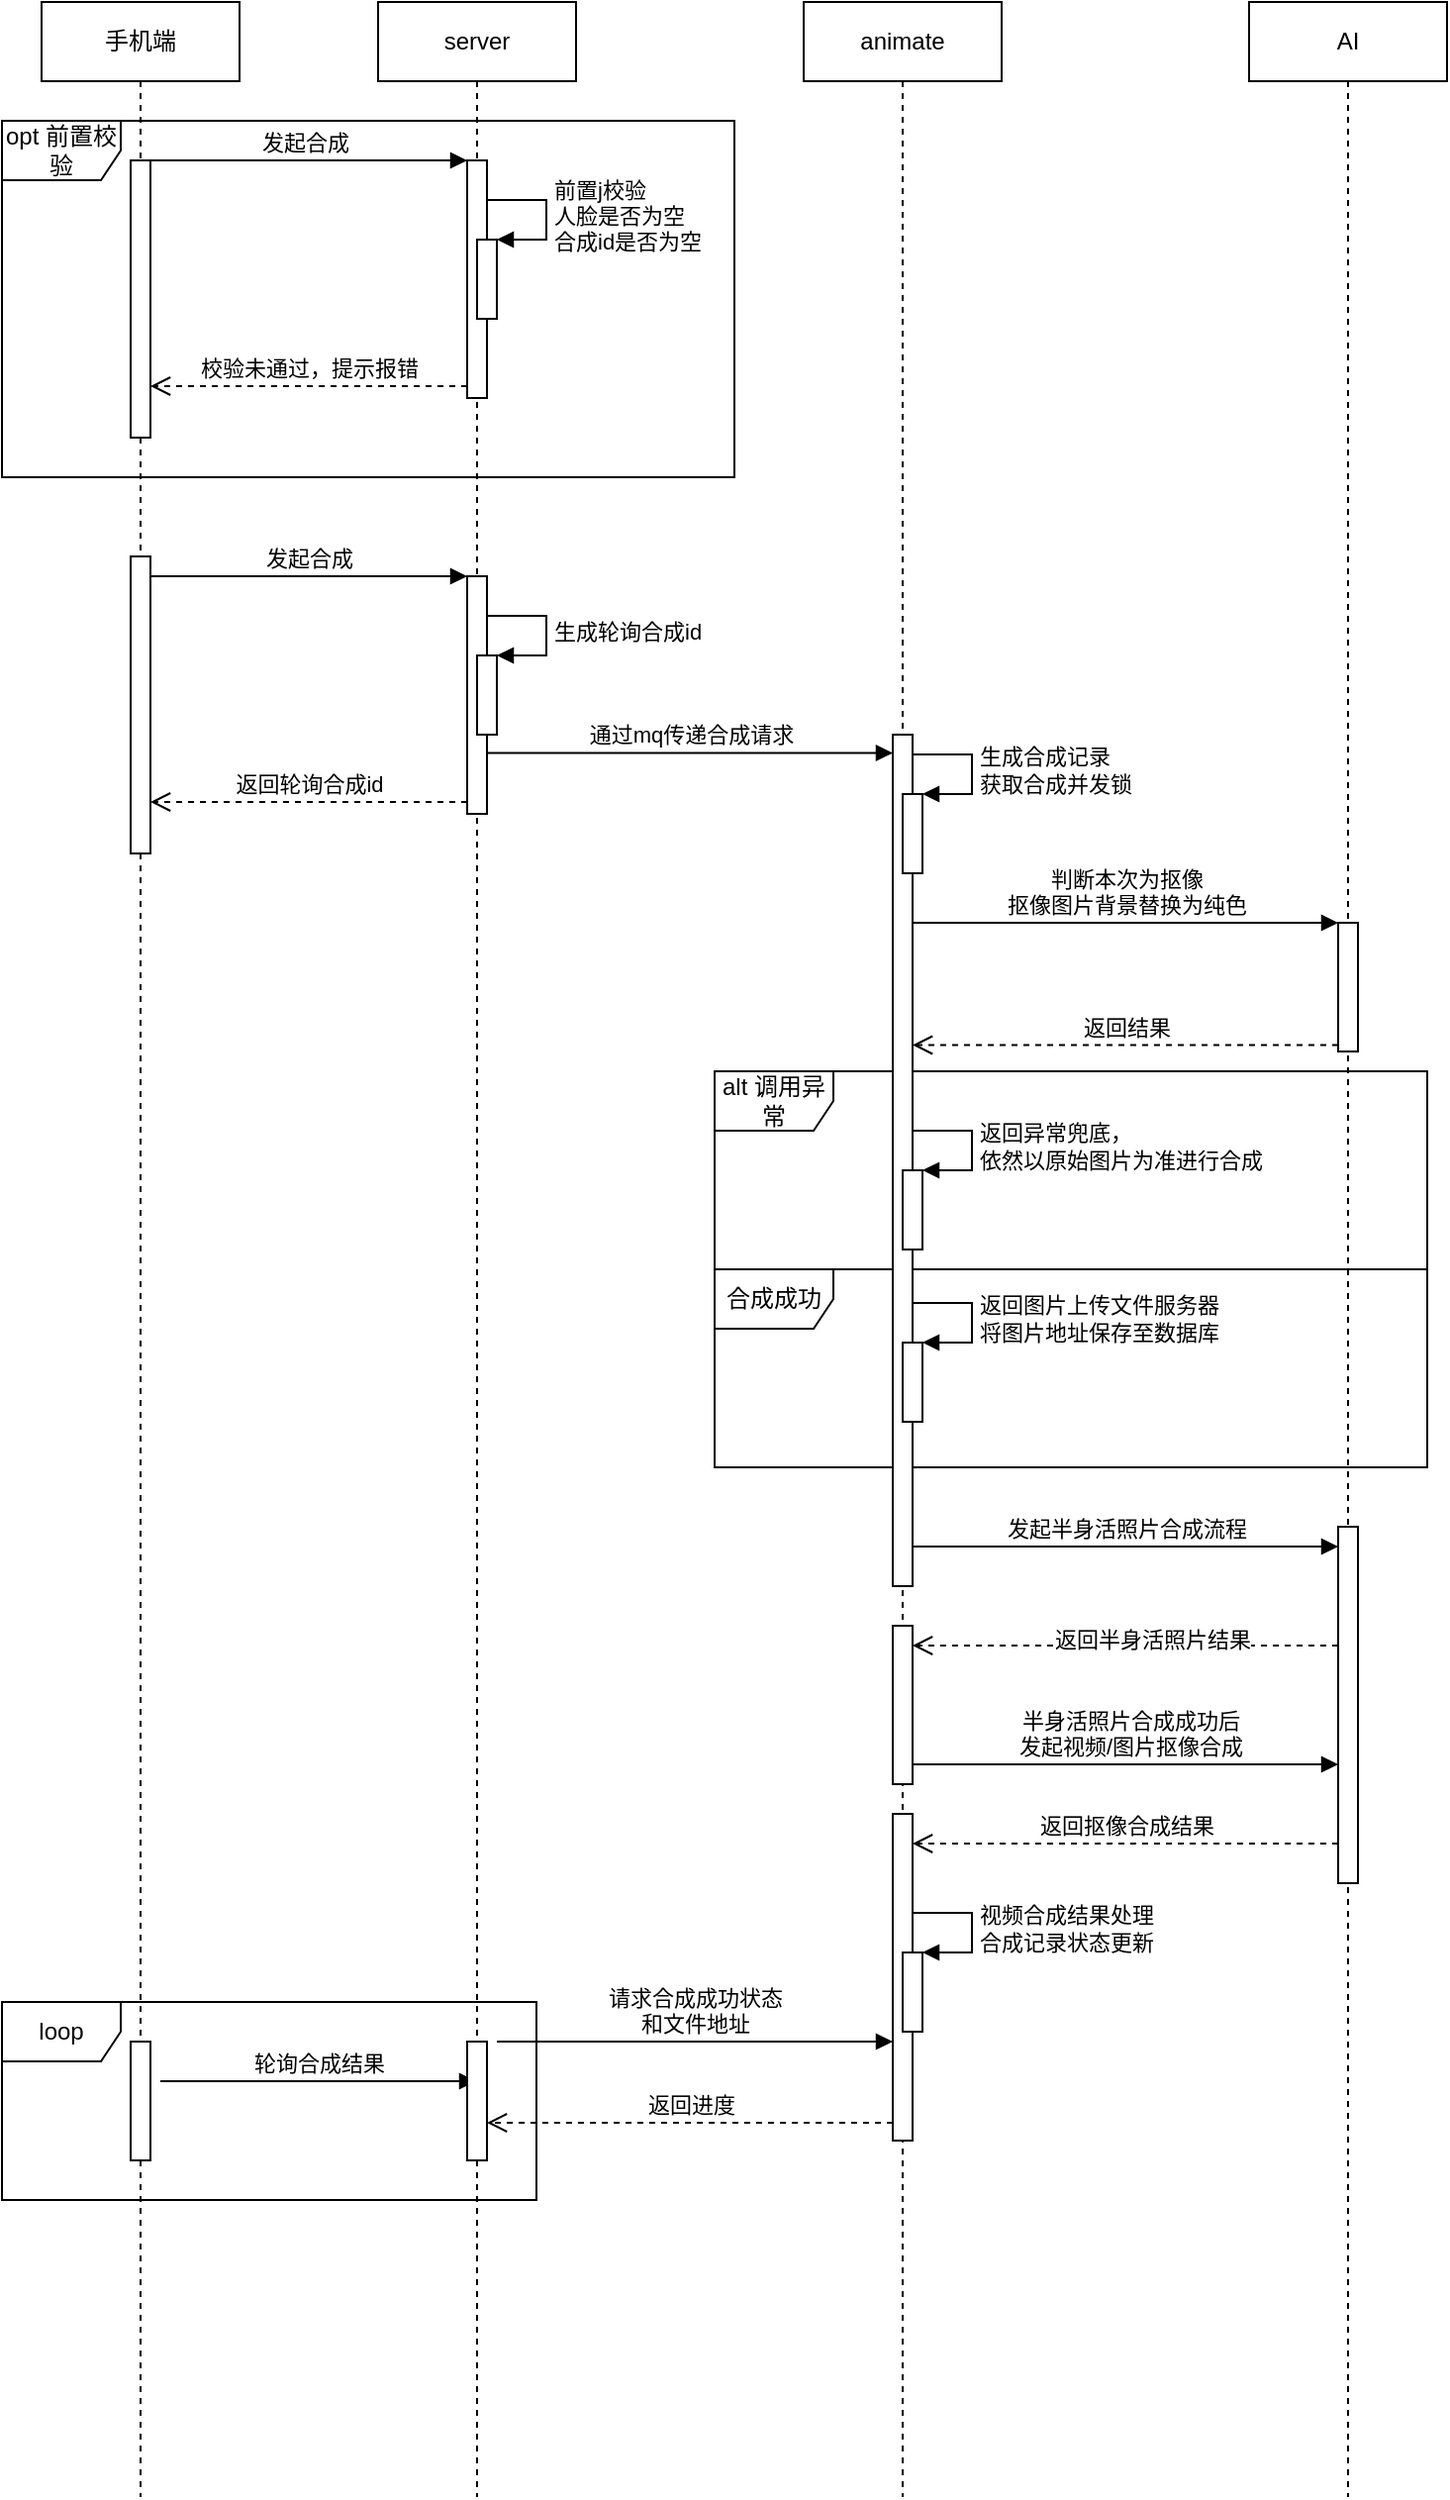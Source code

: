 <mxfile version="20.4.0" type="github">
  <diagram id="kgpKYQtTHZ0yAKxKKP6v" name="Page-1">
    <mxGraphModel dx="1108" dy="450" grid="1" gridSize="10" guides="1" tooltips="1" connect="1" arrows="1" fold="1" page="1" pageScale="1" pageWidth="850" pageHeight="1100" math="0" shadow="0">
      <root>
        <mxCell id="0" />
        <mxCell id="1" parent="0" />
        <mxCell id="8Sy3oIbI1-4WFIKuDqXK-81" value="合成成功" style="shape=umlFrame;whiteSpace=wrap;html=1;" vertex="1" parent="1">
          <mxGeometry x="380" y="820" width="360" height="100" as="geometry" />
        </mxCell>
        <mxCell id="8Sy3oIbI1-4WFIKuDqXK-80" value="alt 调用异常" style="shape=umlFrame;whiteSpace=wrap;html=1;" vertex="1" parent="1">
          <mxGeometry x="380" y="720" width="360" height="100" as="geometry" />
        </mxCell>
        <mxCell id="8Sy3oIbI1-4WFIKuDqXK-32" value="opt 前置校验" style="shape=umlFrame;whiteSpace=wrap;html=1;" vertex="1" parent="1">
          <mxGeometry x="20" y="240" width="370" height="180" as="geometry" />
        </mxCell>
        <mxCell id="8Sy3oIbI1-4WFIKuDqXK-1" value="手机端" style="shape=umlLifeline;perimeter=lifelinePerimeter;whiteSpace=wrap;html=1;container=1;collapsible=0;recursiveResize=0;outlineConnect=0;" vertex="1" parent="1">
          <mxGeometry x="40" y="180" width="100" height="1260" as="geometry" />
        </mxCell>
        <mxCell id="8Sy3oIbI1-4WFIKuDqXK-18" value="" style="html=1;points=[];perimeter=orthogonalPerimeter;" vertex="1" parent="8Sy3oIbI1-4WFIKuDqXK-1">
          <mxGeometry x="45" y="80" width="10" height="140" as="geometry" />
        </mxCell>
        <mxCell id="8Sy3oIbI1-4WFIKuDqXK-34" value="" style="html=1;points=[];perimeter=orthogonalPerimeter;" vertex="1" parent="8Sy3oIbI1-4WFIKuDqXK-1">
          <mxGeometry x="45" y="280" width="10" height="150" as="geometry" />
        </mxCell>
        <mxCell id="8Sy3oIbI1-4WFIKuDqXK-84" value="" style="html=1;points=[];perimeter=orthogonalPerimeter;" vertex="1" parent="8Sy3oIbI1-4WFIKuDqXK-1">
          <mxGeometry x="45" y="1030" width="10" height="60" as="geometry" />
        </mxCell>
        <mxCell id="8Sy3oIbI1-4WFIKuDqXK-97" value="轮询合成结果" style="html=1;verticalAlign=bottom;endArrow=block;rounded=0;" edge="1" parent="8Sy3oIbI1-4WFIKuDqXK-1" target="8Sy3oIbI1-4WFIKuDqXK-2">
          <mxGeometry width="80" relative="1" as="geometry">
            <mxPoint x="60" y="1050" as="sourcePoint" />
            <mxPoint x="140" y="1050" as="targetPoint" />
          </mxGeometry>
        </mxCell>
        <mxCell id="8Sy3oIbI1-4WFIKuDqXK-2" value="server" style="shape=umlLifeline;perimeter=lifelinePerimeter;whiteSpace=wrap;html=1;container=1;collapsible=0;recursiveResize=0;outlineConnect=0;" vertex="1" parent="1">
          <mxGeometry x="210" y="180" width="100" height="1260" as="geometry" />
        </mxCell>
        <mxCell id="8Sy3oIbI1-4WFIKuDqXK-14" value="" style="html=1;points=[];perimeter=orthogonalPerimeter;" vertex="1" parent="8Sy3oIbI1-4WFIKuDqXK-2">
          <mxGeometry x="45" y="80" width="10" height="120" as="geometry" />
        </mxCell>
        <mxCell id="8Sy3oIbI1-4WFIKuDqXK-26" value="" style="html=1;points=[];perimeter=orthogonalPerimeter;" vertex="1" parent="8Sy3oIbI1-4WFIKuDqXK-2">
          <mxGeometry x="50" y="120" width="10" height="40" as="geometry" />
        </mxCell>
        <mxCell id="8Sy3oIbI1-4WFIKuDqXK-27" value="前置j校验&lt;br&gt;人脸是否为空&lt;br&gt;合成id是否为空" style="edgeStyle=orthogonalEdgeStyle;html=1;align=left;spacingLeft=2;endArrow=block;rounded=0;entryX=1;entryY=0;" edge="1" target="8Sy3oIbI1-4WFIKuDqXK-26" parent="8Sy3oIbI1-4WFIKuDqXK-2">
          <mxGeometry relative="1" as="geometry">
            <mxPoint x="55" y="100" as="sourcePoint" />
            <Array as="points">
              <mxPoint x="85" y="100" />
            </Array>
          </mxGeometry>
        </mxCell>
        <mxCell id="8Sy3oIbI1-4WFIKuDqXK-91" value="" style="html=1;points=[];perimeter=orthogonalPerimeter;" vertex="1" parent="8Sy3oIbI1-4WFIKuDqXK-2">
          <mxGeometry x="45" y="1030" width="10" height="60" as="geometry" />
        </mxCell>
        <mxCell id="8Sy3oIbI1-4WFIKuDqXK-95" value="请求合成成功状态&lt;br&gt;和文件地址" style="html=1;verticalAlign=bottom;endArrow=block;rounded=0;" edge="1" parent="8Sy3oIbI1-4WFIKuDqXK-2" target="8Sy3oIbI1-4WFIKuDqXK-86">
          <mxGeometry width="80" relative="1" as="geometry">
            <mxPoint x="60" y="1030" as="sourcePoint" />
            <mxPoint x="140" y="1030" as="targetPoint" />
          </mxGeometry>
        </mxCell>
        <mxCell id="8Sy3oIbI1-4WFIKuDqXK-3" value="animate" style="shape=umlLifeline;perimeter=lifelinePerimeter;whiteSpace=wrap;html=1;container=1;collapsible=0;recursiveResize=0;outlineConnect=0;" vertex="1" parent="1">
          <mxGeometry x="425" y="180" width="100" height="1260" as="geometry" />
        </mxCell>
        <mxCell id="8Sy3oIbI1-4WFIKuDqXK-42" value="" style="html=1;points=[];perimeter=orthogonalPerimeter;" vertex="1" parent="8Sy3oIbI1-4WFIKuDqXK-3">
          <mxGeometry x="45" y="370" width="10" height="430" as="geometry" />
        </mxCell>
        <mxCell id="8Sy3oIbI1-4WFIKuDqXK-59" value="" style="html=1;points=[];perimeter=orthogonalPerimeter;" vertex="1" parent="8Sy3oIbI1-4WFIKuDqXK-3">
          <mxGeometry x="50" y="400" width="10" height="40" as="geometry" />
        </mxCell>
        <mxCell id="8Sy3oIbI1-4WFIKuDqXK-60" value="生成合成记录&lt;br&gt;获取合成并发锁" style="edgeStyle=orthogonalEdgeStyle;html=1;align=left;spacingLeft=2;endArrow=block;rounded=0;entryX=1;entryY=0;" edge="1" target="8Sy3oIbI1-4WFIKuDqXK-59" parent="8Sy3oIbI1-4WFIKuDqXK-3">
          <mxGeometry relative="1" as="geometry">
            <mxPoint x="55" y="380" as="sourcePoint" />
            <Array as="points">
              <mxPoint x="85" y="380" />
            </Array>
          </mxGeometry>
        </mxCell>
        <mxCell id="8Sy3oIbI1-4WFIKuDqXK-68" value="" style="html=1;points=[];perimeter=orthogonalPerimeter;" vertex="1" parent="8Sy3oIbI1-4WFIKuDqXK-3">
          <mxGeometry x="50" y="677" width="10" height="40" as="geometry" />
        </mxCell>
        <mxCell id="8Sy3oIbI1-4WFIKuDqXK-69" value="返回图片上传文件服务器&lt;br&gt;将图片地址保存至数据库" style="edgeStyle=orthogonalEdgeStyle;html=1;align=left;spacingLeft=2;endArrow=block;rounded=0;entryX=1;entryY=0;" edge="1" target="8Sy3oIbI1-4WFIKuDqXK-68" parent="8Sy3oIbI1-4WFIKuDqXK-3">
          <mxGeometry relative="1" as="geometry">
            <mxPoint x="55" y="657" as="sourcePoint" />
            <Array as="points">
              <mxPoint x="85" y="657" />
            </Array>
          </mxGeometry>
        </mxCell>
        <mxCell id="8Sy3oIbI1-4WFIKuDqXK-78" value="" style="html=1;points=[];perimeter=orthogonalPerimeter;" vertex="1" parent="8Sy3oIbI1-4WFIKuDqXK-3">
          <mxGeometry x="50" y="590" width="10" height="40" as="geometry" />
        </mxCell>
        <mxCell id="8Sy3oIbI1-4WFIKuDqXK-79" value="返回异常兜底，&lt;br&gt;依然以原始图片为准进行合成" style="edgeStyle=orthogonalEdgeStyle;html=1;align=left;spacingLeft=2;endArrow=block;rounded=0;entryX=1;entryY=0;" edge="1" target="8Sy3oIbI1-4WFIKuDqXK-78" parent="8Sy3oIbI1-4WFIKuDqXK-3">
          <mxGeometry relative="1" as="geometry">
            <mxPoint x="55" y="570" as="sourcePoint" />
            <Array as="points">
              <mxPoint x="85" y="570" />
            </Array>
          </mxGeometry>
        </mxCell>
        <mxCell id="8Sy3oIbI1-4WFIKuDqXK-85" value="" style="html=1;points=[];perimeter=orthogonalPerimeter;" vertex="1" parent="8Sy3oIbI1-4WFIKuDqXK-3">
          <mxGeometry x="45" y="820" width="10" height="80" as="geometry" />
        </mxCell>
        <mxCell id="8Sy3oIbI1-4WFIKuDqXK-86" value="" style="html=1;points=[];perimeter=orthogonalPerimeter;" vertex="1" parent="8Sy3oIbI1-4WFIKuDqXK-3">
          <mxGeometry x="45" y="915" width="10" height="165" as="geometry" />
        </mxCell>
        <mxCell id="8Sy3oIbI1-4WFIKuDqXK-89" value="" style="html=1;points=[];perimeter=orthogonalPerimeter;" vertex="1" parent="8Sy3oIbI1-4WFIKuDqXK-3">
          <mxGeometry x="50" y="985" width="10" height="40" as="geometry" />
        </mxCell>
        <mxCell id="8Sy3oIbI1-4WFIKuDqXK-90" value="视频合成结果处理&lt;br&gt;合成记录状态更新" style="edgeStyle=orthogonalEdgeStyle;html=1;align=left;spacingLeft=2;endArrow=block;rounded=0;entryX=1;entryY=0;" edge="1" target="8Sy3oIbI1-4WFIKuDqXK-89" parent="8Sy3oIbI1-4WFIKuDqXK-3">
          <mxGeometry relative="1" as="geometry">
            <mxPoint x="55" y="965" as="sourcePoint" />
            <Array as="points">
              <mxPoint x="85" y="965" />
            </Array>
          </mxGeometry>
        </mxCell>
        <mxCell id="8Sy3oIbI1-4WFIKuDqXK-4" value="AI" style="shape=umlLifeline;perimeter=lifelinePerimeter;whiteSpace=wrap;html=1;container=1;collapsible=0;recursiveResize=0;outlineConnect=0;" vertex="1" parent="1">
          <mxGeometry x="650" y="180" width="100" height="1260" as="geometry" />
        </mxCell>
        <mxCell id="8Sy3oIbI1-4WFIKuDqXK-65" value="" style="html=1;points=[];perimeter=orthogonalPerimeter;" vertex="1" parent="8Sy3oIbI1-4WFIKuDqXK-4">
          <mxGeometry x="45" y="465" width="10" height="65" as="geometry" />
        </mxCell>
        <mxCell id="8Sy3oIbI1-4WFIKuDqXK-70" value="" style="html=1;points=[];perimeter=orthogonalPerimeter;" vertex="1" parent="8Sy3oIbI1-4WFIKuDqXK-4">
          <mxGeometry x="45" y="770" width="10" height="180" as="geometry" />
        </mxCell>
        <mxCell id="8Sy3oIbI1-4WFIKuDqXK-15" value="发起合成" style="html=1;verticalAlign=bottom;endArrow=block;entryX=0;entryY=0;rounded=0;" edge="1" target="8Sy3oIbI1-4WFIKuDqXK-14" parent="1" source="8Sy3oIbI1-4WFIKuDqXK-1">
          <mxGeometry relative="1" as="geometry">
            <mxPoint x="185" y="260" as="sourcePoint" />
          </mxGeometry>
        </mxCell>
        <mxCell id="8Sy3oIbI1-4WFIKuDqXK-16" value="校验未通过，提示报错" style="html=1;verticalAlign=bottom;endArrow=open;dashed=1;endSize=8;exitX=0;exitY=0.95;rounded=0;" edge="1" source="8Sy3oIbI1-4WFIKuDqXK-14" parent="1" target="8Sy3oIbI1-4WFIKuDqXK-18">
          <mxGeometry relative="1" as="geometry">
            <mxPoint x="185" y="336" as="targetPoint" />
          </mxGeometry>
        </mxCell>
        <mxCell id="8Sy3oIbI1-4WFIKuDqXK-37" value="发起合成" style="html=1;verticalAlign=bottom;endArrow=block;entryX=0;entryY=0;rounded=0;" edge="1" target="8Sy3oIbI1-4WFIKuDqXK-36" parent="1" source="8Sy3oIbI1-4WFIKuDqXK-34">
          <mxGeometry relative="1" as="geometry">
            <mxPoint x="185" y="510" as="sourcePoint" />
          </mxGeometry>
        </mxCell>
        <mxCell id="8Sy3oIbI1-4WFIKuDqXK-36" value="" style="html=1;points=[];perimeter=orthogonalPerimeter;" vertex="1" parent="1">
          <mxGeometry x="255" y="470" width="10" height="120" as="geometry" />
        </mxCell>
        <mxCell id="8Sy3oIbI1-4WFIKuDqXK-44" value="通过mq传递合成请求" style="html=1;verticalAlign=bottom;endArrow=block;rounded=0;" edge="1" parent="1" target="8Sy3oIbI1-4WFIKuDqXK-42">
          <mxGeometry width="80" relative="1" as="geometry">
            <mxPoint x="265" y="559.25" as="sourcePoint" />
            <mxPoint x="450" y="560" as="targetPoint" />
          </mxGeometry>
        </mxCell>
        <mxCell id="8Sy3oIbI1-4WFIKuDqXK-38" value="返回轮询合成id" style="html=1;verticalAlign=bottom;endArrow=open;dashed=1;endSize=8;exitX=0;exitY=0.95;rounded=0;" edge="1" source="8Sy3oIbI1-4WFIKuDqXK-36" parent="1" target="8Sy3oIbI1-4WFIKuDqXK-34">
          <mxGeometry relative="1" as="geometry">
            <mxPoint x="185" y="586" as="targetPoint" />
          </mxGeometry>
        </mxCell>
        <mxCell id="8Sy3oIbI1-4WFIKuDqXK-49" value="" style="html=1;points=[];perimeter=orthogonalPerimeter;" vertex="1" parent="1">
          <mxGeometry x="260" y="510" width="10" height="40" as="geometry" />
        </mxCell>
        <mxCell id="8Sy3oIbI1-4WFIKuDqXK-50" value="生成轮询合成id" style="edgeStyle=orthogonalEdgeStyle;html=1;align=left;spacingLeft=2;endArrow=block;rounded=0;entryX=1;entryY=0;" edge="1" target="8Sy3oIbI1-4WFIKuDqXK-49" parent="1">
          <mxGeometry relative="1" as="geometry">
            <mxPoint x="265" y="490" as="sourcePoint" />
            <Array as="points">
              <mxPoint x="295" y="490" />
            </Array>
          </mxGeometry>
        </mxCell>
        <mxCell id="8Sy3oIbI1-4WFIKuDqXK-66" value="判断本次为抠像&lt;br&gt;抠像图片背景替换为纯色" style="html=1;verticalAlign=bottom;endArrow=block;entryX=0;entryY=0;rounded=0;" edge="1" target="8Sy3oIbI1-4WFIKuDqXK-65" parent="1" source="8Sy3oIbI1-4WFIKuDqXK-42">
          <mxGeometry relative="1" as="geometry">
            <mxPoint x="565" y="645" as="sourcePoint" />
          </mxGeometry>
        </mxCell>
        <mxCell id="8Sy3oIbI1-4WFIKuDqXK-67" value="返回结果" style="html=1;verticalAlign=bottom;endArrow=open;dashed=1;endSize=8;exitX=0;exitY=0.95;rounded=0;" edge="1" source="8Sy3oIbI1-4WFIKuDqXK-65" parent="1" target="8Sy3oIbI1-4WFIKuDqXK-42">
          <mxGeometry relative="1" as="geometry">
            <mxPoint x="500" y="707" as="targetPoint" />
          </mxGeometry>
        </mxCell>
        <mxCell id="8Sy3oIbI1-4WFIKuDqXK-82" value="发起半身活照片合成流程" style="html=1;verticalAlign=bottom;endArrow=block;rounded=0;" edge="1" parent="1">
          <mxGeometry width="80" relative="1" as="geometry">
            <mxPoint x="480" y="960" as="sourcePoint" />
            <mxPoint x="695" y="960" as="targetPoint" />
            <Array as="points">
              <mxPoint x="620" y="960" />
            </Array>
          </mxGeometry>
        </mxCell>
        <mxCell id="8Sy3oIbI1-4WFIKuDqXK-83" value="半身活照片合成成功后&lt;br&gt;发起视频/图片抠像合成" style="html=1;verticalAlign=bottom;endArrow=block;rounded=0;" edge="1" parent="1">
          <mxGeometry x="0.023" width="80" relative="1" as="geometry">
            <mxPoint x="480" y="1070" as="sourcePoint" />
            <mxPoint x="695" y="1070" as="targetPoint" />
            <Array as="points">
              <mxPoint x="690" y="1070" />
            </Array>
            <mxPoint as="offset" />
          </mxGeometry>
        </mxCell>
        <mxCell id="8Sy3oIbI1-4WFIKuDqXK-87" value="返回半身活照片结果" style="html=1;verticalAlign=bottom;endArrow=open;dashed=1;endSize=8;rounded=0;" edge="1" parent="1" source="8Sy3oIbI1-4WFIKuDqXK-70" target="8Sy3oIbI1-4WFIKuDqXK-85">
          <mxGeometry x="-0.12" y="6" relative="1" as="geometry">
            <mxPoint x="620" y="990" as="sourcePoint" />
            <mxPoint x="550" y="1000" as="targetPoint" />
            <Array as="points">
              <mxPoint x="630" y="1010" />
            </Array>
            <mxPoint as="offset" />
          </mxGeometry>
        </mxCell>
        <mxCell id="8Sy3oIbI1-4WFIKuDqXK-88" value="返回抠像合成结果" style="html=1;verticalAlign=bottom;endArrow=open;dashed=1;endSize=8;rounded=0;" edge="1" parent="1" source="8Sy3oIbI1-4WFIKuDqXK-70" target="8Sy3oIbI1-4WFIKuDqXK-86">
          <mxGeometry relative="1" as="geometry">
            <mxPoint x="630" y="1110" as="sourcePoint" />
            <mxPoint x="550" y="1110" as="targetPoint" />
            <Array as="points">
              <mxPoint x="590" y="1110" />
            </Array>
          </mxGeometry>
        </mxCell>
        <mxCell id="8Sy3oIbI1-4WFIKuDqXK-96" value="返回进度" style="html=1;verticalAlign=bottom;endArrow=open;dashed=1;endSize=8;rounded=0;" edge="1" parent="1">
          <mxGeometry relative="1" as="geometry">
            <mxPoint x="470" y="1251" as="sourcePoint" />
            <mxPoint x="265" y="1251" as="targetPoint" />
          </mxGeometry>
        </mxCell>
        <mxCell id="8Sy3oIbI1-4WFIKuDqXK-99" value="loop" style="shape=umlFrame;whiteSpace=wrap;html=1;" vertex="1" parent="1">
          <mxGeometry x="20" y="1190" width="270" height="100" as="geometry" />
        </mxCell>
      </root>
    </mxGraphModel>
  </diagram>
</mxfile>
